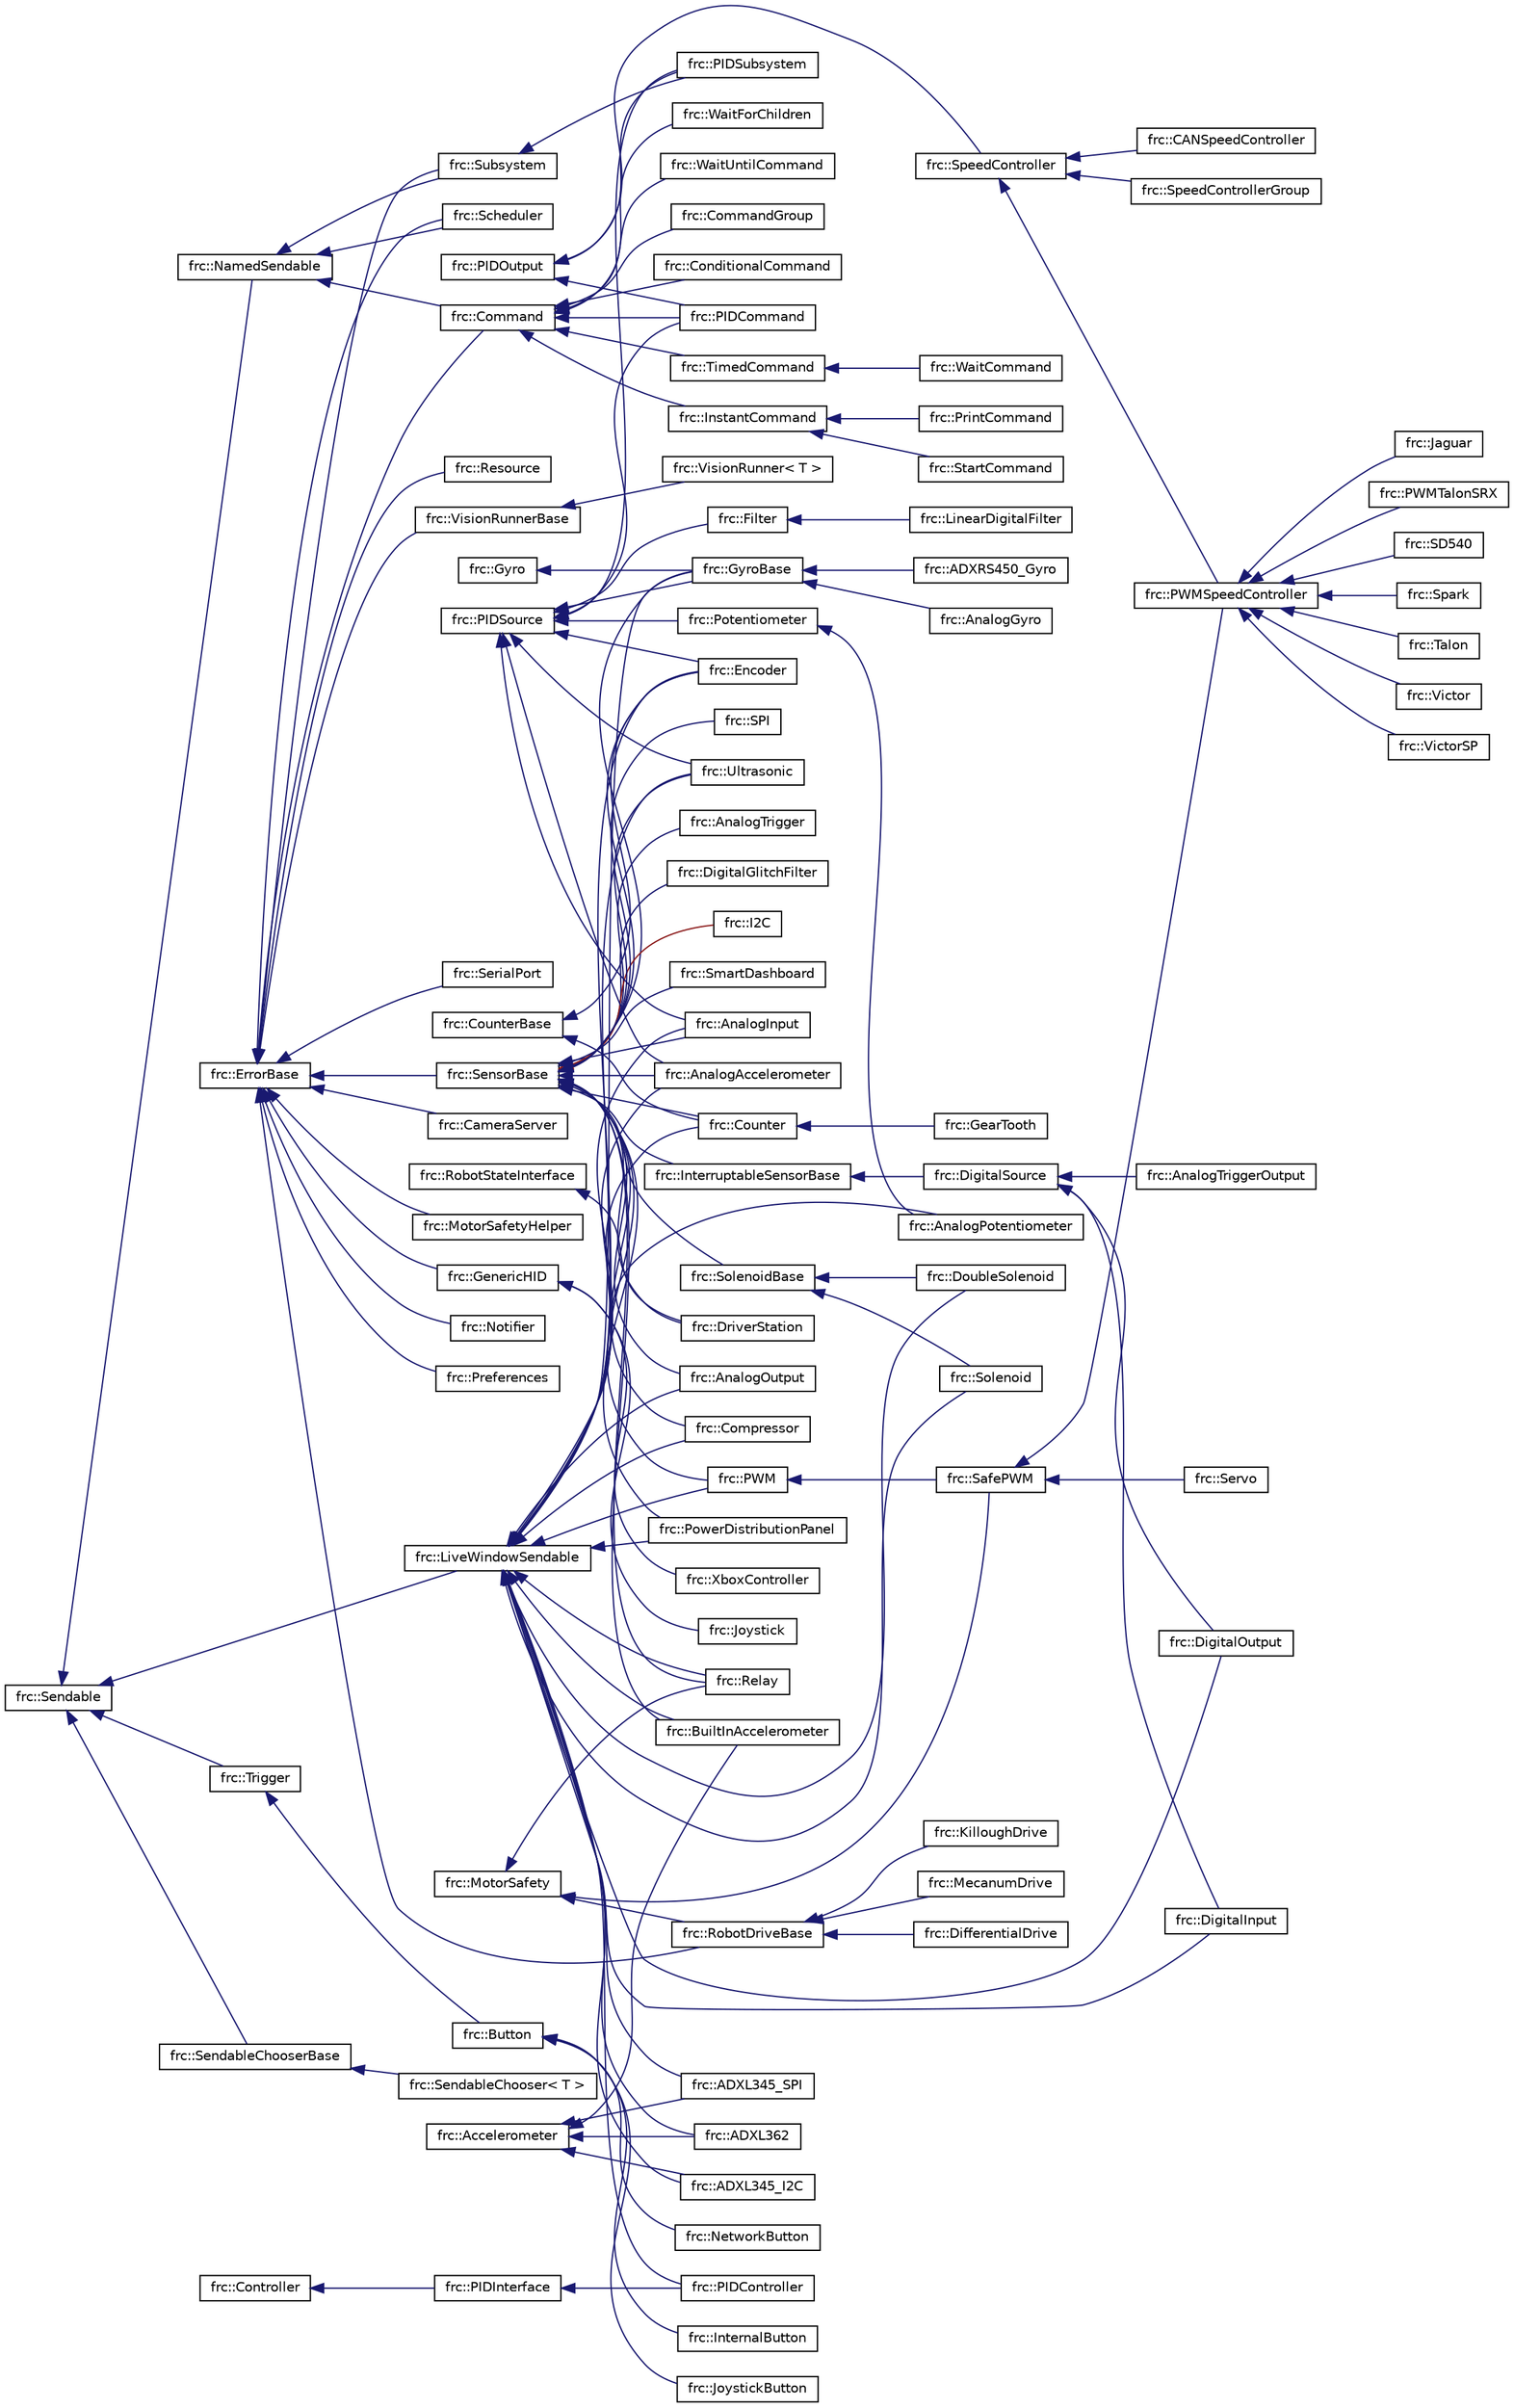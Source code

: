 digraph "Graphical Class Hierarchy"
{
  edge [fontname="Helvetica",fontsize="10",labelfontname="Helvetica",labelfontsize="10"];
  node [fontname="Helvetica",fontsize="10",shape=record];
  rankdir="LR";
  Node1 [label="frc::Accelerometer",height=0.2,width=0.4,color="black", fillcolor="white", style="filled",URL="$classfrc_1_1Accelerometer.html",tooltip="Interface for 3-axis accelerometers. "];
  Node1 -> Node2 [dir="back",color="midnightblue",fontsize="10",style="solid",fontname="Helvetica"];
  Node2 [label="frc::ADXL345_I2C",height=0.2,width=0.4,color="black", fillcolor="white", style="filled",URL="$classfrc_1_1ADXL345__I2C.html",tooltip="ADXL345 Accelerometer on I2C. "];
  Node1 -> Node3 [dir="back",color="midnightblue",fontsize="10",style="solid",fontname="Helvetica"];
  Node3 [label="frc::ADXL345_SPI",height=0.2,width=0.4,color="black", fillcolor="white", style="filled",URL="$classfrc_1_1ADXL345__SPI.html",tooltip="ADXL345 Accelerometer on SPI. "];
  Node1 -> Node4 [dir="back",color="midnightblue",fontsize="10",style="solid",fontname="Helvetica"];
  Node4 [label="frc::ADXL362",height=0.2,width=0.4,color="black", fillcolor="white", style="filled",URL="$classfrc_1_1ADXL362.html",tooltip="ADXL362 SPI Accelerometer. "];
  Node1 -> Node5 [dir="back",color="midnightblue",fontsize="10",style="solid",fontname="Helvetica"];
  Node5 [label="frc::BuiltInAccelerometer",height=0.2,width=0.4,color="black", fillcolor="white", style="filled",URL="$classfrc_1_1BuiltInAccelerometer.html",tooltip="Built-in accelerometer. "];
  Node6 [label="frc::Controller",height=0.2,width=0.4,color="black", fillcolor="white", style="filled",URL="$classfrc_1_1Controller.html",tooltip="Interface for Controllers. "];
  Node6 -> Node7 [dir="back",color="midnightblue",fontsize="10",style="solid",fontname="Helvetica"];
  Node7 [label="frc::PIDInterface",height=0.2,width=0.4,color="black", fillcolor="white", style="filled",URL="$classfrc_1_1PIDInterface.html"];
  Node7 -> Node8 [dir="back",color="midnightblue",fontsize="10",style="solid",fontname="Helvetica"];
  Node8 [label="frc::PIDController",height=0.2,width=0.4,color="black", fillcolor="white", style="filled",URL="$classfrc_1_1PIDController.html",tooltip="Class implements a PID Control Loop. "];
  Node9 [label="frc::CounterBase",height=0.2,width=0.4,color="black", fillcolor="white", style="filled",URL="$classfrc_1_1CounterBase.html",tooltip="Interface for counting the number of ticks on a digital input channel. "];
  Node9 -> Node10 [dir="back",color="midnightblue",fontsize="10",style="solid",fontname="Helvetica"];
  Node10 [label="frc::Counter",height=0.2,width=0.4,color="black", fillcolor="white", style="filled",URL="$classfrc_1_1Counter.html",tooltip="Class for counting the number of ticks on a digital input channel. "];
  Node10 -> Node11 [dir="back",color="midnightblue",fontsize="10",style="solid",fontname="Helvetica"];
  Node11 [label="frc::GearTooth",height=0.2,width=0.4,color="black", fillcolor="white", style="filled",URL="$classfrc_1_1GearTooth.html",tooltip="Alias for counter class. "];
  Node9 -> Node12 [dir="back",color="midnightblue",fontsize="10",style="solid",fontname="Helvetica"];
  Node12 [label="frc::Encoder",height=0.2,width=0.4,color="black", fillcolor="white", style="filled",URL="$classfrc_1_1Encoder.html",tooltip="Class to read quad encoders. "];
  Node13 [label="frc::ErrorBase",height=0.2,width=0.4,color="black", fillcolor="white", style="filled",URL="$classfrc_1_1ErrorBase.html",tooltip="Base class for most objects. "];
  Node13 -> Node14 [dir="back",color="midnightblue",fontsize="10",style="solid",fontname="Helvetica"];
  Node14 [label="frc::CameraServer",height=0.2,width=0.4,color="black", fillcolor="white", style="filled",URL="$classfrc_1_1CameraServer.html",tooltip="Singleton class for creating and keeping camera servers. "];
  Node13 -> Node15 [dir="back",color="midnightblue",fontsize="10",style="solid",fontname="Helvetica"];
  Node15 [label="frc::Command",height=0.2,width=0.4,color="black", fillcolor="white", style="filled",URL="$classfrc_1_1Command.html",tooltip="The Command class is at the very core of the entire command framework. "];
  Node15 -> Node16 [dir="back",color="midnightblue",fontsize="10",style="solid",fontname="Helvetica"];
  Node16 [label="frc::CommandGroup",height=0.2,width=0.4,color="black", fillcolor="white", style="filled",URL="$classfrc_1_1CommandGroup.html",tooltip="A CommandGroup is a list of commands which are executed in sequence. "];
  Node15 -> Node17 [dir="back",color="midnightblue",fontsize="10",style="solid",fontname="Helvetica"];
  Node17 [label="frc::ConditionalCommand",height=0.2,width=0.4,color="black", fillcolor="white", style="filled",URL="$classfrc_1_1ConditionalCommand.html",tooltip="A ConditionalCommand is a Command that starts one of two commands. "];
  Node15 -> Node18 [dir="back",color="midnightblue",fontsize="10",style="solid",fontname="Helvetica"];
  Node18 [label="frc::InstantCommand",height=0.2,width=0.4,color="black", fillcolor="white", style="filled",URL="$classfrc_1_1InstantCommand.html",tooltip="This command will execute once, then finish immediately afterward. "];
  Node18 -> Node19 [dir="back",color="midnightblue",fontsize="10",style="solid",fontname="Helvetica"];
  Node19 [label="frc::PrintCommand",height=0.2,width=0.4,color="black", fillcolor="white", style="filled",URL="$classfrc_1_1PrintCommand.html"];
  Node18 -> Node20 [dir="back",color="midnightblue",fontsize="10",style="solid",fontname="Helvetica"];
  Node20 [label="frc::StartCommand",height=0.2,width=0.4,color="black", fillcolor="white", style="filled",URL="$classfrc_1_1StartCommand.html"];
  Node15 -> Node21 [dir="back",color="midnightblue",fontsize="10",style="solid",fontname="Helvetica"];
  Node21 [label="frc::PIDCommand",height=0.2,width=0.4,color="black", fillcolor="white", style="filled",URL="$classfrc_1_1PIDCommand.html"];
  Node15 -> Node22 [dir="back",color="midnightblue",fontsize="10",style="solid",fontname="Helvetica"];
  Node22 [label="frc::TimedCommand",height=0.2,width=0.4,color="black", fillcolor="white", style="filled",URL="$classfrc_1_1TimedCommand.html",tooltip="A TimedCommand will wait for a timeout before finishing. "];
  Node22 -> Node23 [dir="back",color="midnightblue",fontsize="10",style="solid",fontname="Helvetica"];
  Node23 [label="frc::WaitCommand",height=0.2,width=0.4,color="black", fillcolor="white", style="filled",URL="$classfrc_1_1WaitCommand.html"];
  Node15 -> Node24 [dir="back",color="midnightblue",fontsize="10",style="solid",fontname="Helvetica"];
  Node24 [label="frc::WaitForChildren",height=0.2,width=0.4,color="black", fillcolor="white", style="filled",URL="$classfrc_1_1WaitForChildren.html"];
  Node15 -> Node25 [dir="back",color="midnightblue",fontsize="10",style="solid",fontname="Helvetica"];
  Node25 [label="frc::WaitUntilCommand",height=0.2,width=0.4,color="black", fillcolor="white", style="filled",URL="$classfrc_1_1WaitUntilCommand.html"];
  Node13 -> Node26 [dir="back",color="midnightblue",fontsize="10",style="solid",fontname="Helvetica"];
  Node26 [label="frc::GenericHID",height=0.2,width=0.4,color="black", fillcolor="white", style="filled",URL="$classfrc_1_1GenericHID.html",tooltip="GenericHID Interface. "];
  Node26 -> Node27 [dir="back",color="midnightblue",fontsize="10",style="solid",fontname="Helvetica"];
  Node27 [label="frc::Joystick",height=0.2,width=0.4,color="black", fillcolor="white", style="filled",URL="$classfrc_1_1Joystick.html",tooltip="Handle input from standard Joysticks connected to the Driver Station. "];
  Node26 -> Node28 [dir="back",color="midnightblue",fontsize="10",style="solid",fontname="Helvetica"];
  Node28 [label="frc::XboxController",height=0.2,width=0.4,color="black", fillcolor="white", style="filled",URL="$classfrc_1_1XboxController.html",tooltip="Handle input from Xbox 360 or Xbox One controllers connected to the Driver Station. "];
  Node13 -> Node29 [dir="back",color="midnightblue",fontsize="10",style="solid",fontname="Helvetica"];
  Node29 [label="frc::MotorSafetyHelper",height=0.2,width=0.4,color="black", fillcolor="white", style="filled",URL="$classfrc_1_1MotorSafetyHelper.html"];
  Node13 -> Node30 [dir="back",color="midnightblue",fontsize="10",style="solid",fontname="Helvetica"];
  Node30 [label="frc::Notifier",height=0.2,width=0.4,color="black", fillcolor="white", style="filled",URL="$classfrc_1_1Notifier.html"];
  Node13 -> Node31 [dir="back",color="midnightblue",fontsize="10",style="solid",fontname="Helvetica"];
  Node31 [label="frc::Preferences",height=0.2,width=0.4,color="black", fillcolor="white", style="filled",URL="$classfrc_1_1Preferences.html",tooltip="The preferences class provides a relatively simple way to save important values to the roboRIO to acc..."];
  Node13 -> Node32 [dir="back",color="midnightblue",fontsize="10",style="solid",fontname="Helvetica"];
  Node32 [label="frc::Resource",height=0.2,width=0.4,color="black", fillcolor="white", style="filled",URL="$classfrc_1_1Resource.html",tooltip="The Resource class is a convenient way to track allocated resources. "];
  Node13 -> Node33 [dir="back",color="midnightblue",fontsize="10",style="solid",fontname="Helvetica"];
  Node33 [label="frc::RobotDriveBase",height=0.2,width=0.4,color="black", fillcolor="white", style="filled",URL="$classfrc_1_1RobotDriveBase.html",tooltip="Common base class for drive platforms. "];
  Node33 -> Node34 [dir="back",color="midnightblue",fontsize="10",style="solid",fontname="Helvetica"];
  Node34 [label="frc::DifferentialDrive",height=0.2,width=0.4,color="black", fillcolor="white", style="filled",URL="$classfrc_1_1DifferentialDrive.html",tooltip="A class for driving differential drive/skid-steer drive platforms such as the Kit of Parts drive base..."];
  Node33 -> Node35 [dir="back",color="midnightblue",fontsize="10",style="solid",fontname="Helvetica"];
  Node35 [label="frc::KilloughDrive",height=0.2,width=0.4,color="black", fillcolor="white", style="filled",URL="$classfrc_1_1KilloughDrive.html",tooltip="A class for driving Killough drive platforms. "];
  Node33 -> Node36 [dir="back",color="midnightblue",fontsize="10",style="solid",fontname="Helvetica"];
  Node36 [label="frc::MecanumDrive",height=0.2,width=0.4,color="black", fillcolor="white", style="filled",URL="$classfrc_1_1MecanumDrive.html",tooltip="A class for driving Mecanum drive platforms. "];
  Node13 -> Node37 [dir="back",color="midnightblue",fontsize="10",style="solid",fontname="Helvetica"];
  Node37 [label="frc::Scheduler",height=0.2,width=0.4,color="black", fillcolor="white", style="filled",URL="$classfrc_1_1Scheduler.html"];
  Node13 -> Node38 [dir="back",color="midnightblue",fontsize="10",style="solid",fontname="Helvetica"];
  Node38 [label="frc::SensorBase",height=0.2,width=0.4,color="black", fillcolor="white", style="filled",URL="$classfrc_1_1SensorBase.html",tooltip="Base class for all sensors. "];
  Node38 -> Node39 [dir="back",color="midnightblue",fontsize="10",style="solid",fontname="Helvetica"];
  Node39 [label="frc::AnalogAccelerometer",height=0.2,width=0.4,color="black", fillcolor="white", style="filled",URL="$classfrc_1_1AnalogAccelerometer.html",tooltip="Handle operation of an analog accelerometer. "];
  Node38 -> Node40 [dir="back",color="midnightblue",fontsize="10",style="solid",fontname="Helvetica"];
  Node40 [label="frc::AnalogInput",height=0.2,width=0.4,color="black", fillcolor="white", style="filled",URL="$classfrc_1_1AnalogInput.html",tooltip="Analog input class. "];
  Node38 -> Node41 [dir="back",color="midnightblue",fontsize="10",style="solid",fontname="Helvetica"];
  Node41 [label="frc::AnalogOutput",height=0.2,width=0.4,color="black", fillcolor="white", style="filled",URL="$classfrc_1_1AnalogOutput.html",tooltip="MXP analog output class. "];
  Node38 -> Node42 [dir="back",color="midnightblue",fontsize="10",style="solid",fontname="Helvetica"];
  Node42 [label="frc::AnalogTrigger",height=0.2,width=0.4,color="black", fillcolor="white", style="filled",URL="$classfrc_1_1AnalogTrigger.html"];
  Node38 -> Node5 [dir="back",color="midnightblue",fontsize="10",style="solid",fontname="Helvetica"];
  Node38 -> Node43 [dir="back",color="midnightblue",fontsize="10",style="solid",fontname="Helvetica"];
  Node43 [label="frc::Compressor",height=0.2,width=0.4,color="black", fillcolor="white", style="filled",URL="$classfrc_1_1Compressor.html",tooltip="Class for operating a compressor connected to a PCM (Pneumatic Control Module). "];
  Node38 -> Node10 [dir="back",color="midnightblue",fontsize="10",style="solid",fontname="Helvetica"];
  Node38 -> Node44 [dir="back",color="midnightblue",fontsize="10",style="solid",fontname="Helvetica"];
  Node44 [label="frc::DigitalGlitchFilter",height=0.2,width=0.4,color="black", fillcolor="white", style="filled",URL="$classfrc_1_1DigitalGlitchFilter.html",tooltip="Class to enable glitch filtering on a set of digital inputs. "];
  Node38 -> Node45 [dir="back",color="midnightblue",fontsize="10",style="solid",fontname="Helvetica"];
  Node45 [label="frc::DriverStation",height=0.2,width=0.4,color="black", fillcolor="white", style="filled",URL="$classfrc_1_1DriverStation.html",tooltip="Provide access to the network communication data to / from the Driver Station. "];
  Node38 -> Node12 [dir="back",color="midnightblue",fontsize="10",style="solid",fontname="Helvetica"];
  Node38 -> Node46 [dir="back",color="midnightblue",fontsize="10",style="solid",fontname="Helvetica"];
  Node46 [label="frc::GyroBase",height=0.2,width=0.4,color="black", fillcolor="white", style="filled",URL="$classfrc_1_1GyroBase.html",tooltip="GyroBase is the common base class for Gyro implementations such as AnalogGyro. "];
  Node46 -> Node47 [dir="back",color="midnightblue",fontsize="10",style="solid",fontname="Helvetica"];
  Node47 [label="frc::ADXRS450_Gyro",height=0.2,width=0.4,color="black", fillcolor="white", style="filled",URL="$classfrc_1_1ADXRS450__Gyro.html",tooltip="Use a rate gyro to return the robots heading relative to a starting position. "];
  Node46 -> Node48 [dir="back",color="midnightblue",fontsize="10",style="solid",fontname="Helvetica"];
  Node48 [label="frc::AnalogGyro",height=0.2,width=0.4,color="black", fillcolor="white", style="filled",URL="$classfrc_1_1AnalogGyro.html",tooltip="Use a rate gyro to return the robots heading relative to a starting position. "];
  Node38 -> Node49 [dir="back",color="firebrick4",fontsize="10",style="solid",fontname="Helvetica"];
  Node49 [label="frc::I2C",height=0.2,width=0.4,color="black", fillcolor="white", style="filled",URL="$classfrc_1_1I2C.html",tooltip="I2C bus interface class. "];
  Node38 -> Node50 [dir="back",color="midnightblue",fontsize="10",style="solid",fontname="Helvetica"];
  Node50 [label="frc::InterruptableSensorBase",height=0.2,width=0.4,color="black", fillcolor="white", style="filled",URL="$classfrc_1_1InterruptableSensorBase.html"];
  Node50 -> Node51 [dir="back",color="midnightblue",fontsize="10",style="solid",fontname="Helvetica"];
  Node51 [label="frc::DigitalSource",height=0.2,width=0.4,color="black", fillcolor="white", style="filled",URL="$classfrc_1_1DigitalSource.html",tooltip="DigitalSource Interface. "];
  Node51 -> Node52 [dir="back",color="midnightblue",fontsize="10",style="solid",fontname="Helvetica"];
  Node52 [label="frc::AnalogTriggerOutput",height=0.2,width=0.4,color="black", fillcolor="white", style="filled",URL="$classfrc_1_1AnalogTriggerOutput.html",tooltip="Class to represent a specific output from an analog trigger. "];
  Node51 -> Node53 [dir="back",color="midnightblue",fontsize="10",style="solid",fontname="Helvetica"];
  Node53 [label="frc::DigitalInput",height=0.2,width=0.4,color="black", fillcolor="white", style="filled",URL="$classfrc_1_1DigitalInput.html",tooltip="Class to read a digital input. "];
  Node51 -> Node54 [dir="back",color="midnightblue",fontsize="10",style="solid",fontname="Helvetica"];
  Node54 [label="frc::DigitalOutput",height=0.2,width=0.4,color="black", fillcolor="white", style="filled",URL="$classfrc_1_1DigitalOutput.html",tooltip="Class to write to digital outputs. "];
  Node38 -> Node55 [dir="back",color="midnightblue",fontsize="10",style="solid",fontname="Helvetica"];
  Node55 [label="frc::PowerDistributionPanel",height=0.2,width=0.4,color="black", fillcolor="white", style="filled",URL="$classfrc_1_1PowerDistributionPanel.html",tooltip="Class for getting voltage, current, temperature, power and energy from the CAN PDP. "];
  Node38 -> Node56 [dir="back",color="midnightblue",fontsize="10",style="solid",fontname="Helvetica"];
  Node56 [label="frc::PWM",height=0.2,width=0.4,color="black", fillcolor="white", style="filled",URL="$classfrc_1_1PWM.html",tooltip="Class implements the PWM generation in the FPGA. "];
  Node56 -> Node57 [dir="back",color="midnightblue",fontsize="10",style="solid",fontname="Helvetica"];
  Node57 [label="frc::SafePWM",height=0.2,width=0.4,color="black", fillcolor="white", style="filled",URL="$classfrc_1_1SafePWM.html",tooltip="A safe version of the PWM class. "];
  Node57 -> Node58 [dir="back",color="midnightblue",fontsize="10",style="solid",fontname="Helvetica"];
  Node58 [label="frc::PWMSpeedController",height=0.2,width=0.4,color="black", fillcolor="white", style="filled",URL="$classfrc_1_1PWMSpeedController.html",tooltip="Common base class for all PWM Speed Controllers. "];
  Node58 -> Node59 [dir="back",color="midnightblue",fontsize="10",style="solid",fontname="Helvetica"];
  Node59 [label="frc::Jaguar",height=0.2,width=0.4,color="black", fillcolor="white", style="filled",URL="$classfrc_1_1Jaguar.html",tooltip="Luminary Micro / Vex Robotics Jaguar Speed Controller with PWM control. "];
  Node58 -> Node60 [dir="back",color="midnightblue",fontsize="10",style="solid",fontname="Helvetica"];
  Node60 [label="frc::PWMTalonSRX",height=0.2,width=0.4,color="black", fillcolor="white", style="filled",URL="$classfrc_1_1PWMTalonSRX.html",tooltip="Cross the Road Electronics (CTRE) Talon SRX Speed Controller with PWM control. "];
  Node58 -> Node61 [dir="back",color="midnightblue",fontsize="10",style="solid",fontname="Helvetica"];
  Node61 [label="frc::SD540",height=0.2,width=0.4,color="black", fillcolor="white", style="filled",URL="$classfrc_1_1SD540.html",tooltip="Mindsensors SD540 Speed Controller. "];
  Node58 -> Node62 [dir="back",color="midnightblue",fontsize="10",style="solid",fontname="Helvetica"];
  Node62 [label="frc::Spark",height=0.2,width=0.4,color="black", fillcolor="white", style="filled",URL="$classfrc_1_1Spark.html",tooltip="REV Robotics Speed Controller. "];
  Node58 -> Node63 [dir="back",color="midnightblue",fontsize="10",style="solid",fontname="Helvetica"];
  Node63 [label="frc::Talon",height=0.2,width=0.4,color="black", fillcolor="white", style="filled",URL="$classfrc_1_1Talon.html",tooltip="Cross the Road Electronics (CTRE) Talon and Talon SR Speed Controller. "];
  Node58 -> Node64 [dir="back",color="midnightblue",fontsize="10",style="solid",fontname="Helvetica"];
  Node64 [label="frc::Victor",height=0.2,width=0.4,color="black", fillcolor="white", style="filled",URL="$classfrc_1_1Victor.html",tooltip="Vex Robotics Victor 888 Speed Controller. "];
  Node58 -> Node65 [dir="back",color="midnightblue",fontsize="10",style="solid",fontname="Helvetica"];
  Node65 [label="frc::VictorSP",height=0.2,width=0.4,color="black", fillcolor="white", style="filled",URL="$classfrc_1_1VictorSP.html",tooltip="Vex Robotics Victor SP Speed Controller. "];
  Node57 -> Node66 [dir="back",color="midnightblue",fontsize="10",style="solid",fontname="Helvetica"];
  Node66 [label="frc::Servo",height=0.2,width=0.4,color="black", fillcolor="white", style="filled",URL="$classfrc_1_1Servo.html",tooltip="Standard hobby style servo. "];
  Node38 -> Node67 [dir="back",color="midnightblue",fontsize="10",style="solid",fontname="Helvetica"];
  Node67 [label="frc::Relay",height=0.2,width=0.4,color="black", fillcolor="white", style="filled",URL="$classfrc_1_1Relay.html",tooltip="Class for Spike style relay outputs. "];
  Node38 -> Node68 [dir="back",color="midnightblue",fontsize="10",style="solid",fontname="Helvetica"];
  Node68 [label="frc::SmartDashboard",height=0.2,width=0.4,color="black", fillcolor="white", style="filled",URL="$classfrc_1_1SmartDashboard.html"];
  Node38 -> Node69 [dir="back",color="midnightblue",fontsize="10",style="solid",fontname="Helvetica"];
  Node69 [label="frc::SolenoidBase",height=0.2,width=0.4,color="black", fillcolor="white", style="filled",URL="$classfrc_1_1SolenoidBase.html",tooltip="SolenoidBase class is the common base class for the Solenoid and DoubleSolenoid classes. "];
  Node69 -> Node70 [dir="back",color="midnightblue",fontsize="10",style="solid",fontname="Helvetica"];
  Node70 [label="frc::DoubleSolenoid",height=0.2,width=0.4,color="black", fillcolor="white", style="filled",URL="$classfrc_1_1DoubleSolenoid.html",tooltip="DoubleSolenoid class for running 2 channels of high voltage Digital Output (PCM). ..."];
  Node69 -> Node71 [dir="back",color="midnightblue",fontsize="10",style="solid",fontname="Helvetica"];
  Node71 [label="frc::Solenoid",height=0.2,width=0.4,color="black", fillcolor="white", style="filled",URL="$classfrc_1_1Solenoid.html",tooltip="Solenoid class for running high voltage Digital Output (PCM). "];
  Node38 -> Node72 [dir="back",color="midnightblue",fontsize="10",style="solid",fontname="Helvetica"];
  Node72 [label="frc::SPI",height=0.2,width=0.4,color="black", fillcolor="white", style="filled",URL="$classfrc_1_1SPI.html",tooltip="SPI bus interface class. "];
  Node38 -> Node73 [dir="back",color="midnightblue",fontsize="10",style="solid",fontname="Helvetica"];
  Node73 [label="frc::Ultrasonic",height=0.2,width=0.4,color="black", fillcolor="white", style="filled",URL="$classfrc_1_1Ultrasonic.html",tooltip="Ultrasonic rangefinder class. "];
  Node13 -> Node74 [dir="back",color="midnightblue",fontsize="10",style="solid",fontname="Helvetica"];
  Node74 [label="frc::SerialPort",height=0.2,width=0.4,color="black", fillcolor="white", style="filled",URL="$classfrc_1_1SerialPort.html",tooltip="Driver for the RS-232 serial port on the roboRIO. "];
  Node13 -> Node75 [dir="back",color="midnightblue",fontsize="10",style="solid",fontname="Helvetica"];
  Node75 [label="frc::Subsystem",height=0.2,width=0.4,color="black", fillcolor="white", style="filled",URL="$classfrc_1_1Subsystem.html"];
  Node75 -> Node76 [dir="back",color="midnightblue",fontsize="10",style="solid",fontname="Helvetica"];
  Node76 [label="frc::PIDSubsystem",height=0.2,width=0.4,color="black", fillcolor="white", style="filled",URL="$classfrc_1_1PIDSubsystem.html",tooltip="This class is designed to handle the case where there is a Subsystem which uses a single PIDControlle..."];
  Node13 -> Node77 [dir="back",color="midnightblue",fontsize="10",style="solid",fontname="Helvetica"];
  Node77 [label="frc::VisionRunnerBase",height=0.2,width=0.4,color="black", fillcolor="white", style="filled",URL="$classfrc_1_1VisionRunnerBase.html",tooltip="Non-template base class for VisionRunner. "];
  Node77 -> Node78 [dir="back",color="midnightblue",fontsize="10",style="solid",fontname="Helvetica"];
  Node78 [label="frc::VisionRunner\< T \>",height=0.2,width=0.4,color="black", fillcolor="white", style="filled",URL="$classfrc_1_1VisionRunner.html",tooltip="A vision runner is a convenient wrapper object to make it easy to run vision pipelines from robot cod..."];
  Node79 [label="frc::Gyro",height=0.2,width=0.4,color="black", fillcolor="white", style="filled",URL="$classfrc_1_1Gyro.html",tooltip="Interface for yaw rate gyros. "];
  Node79 -> Node46 [dir="back",color="midnightblue",fontsize="10",style="solid",fontname="Helvetica"];
  Node80 [label="frc::MotorSafety",height=0.2,width=0.4,color="black", fillcolor="white", style="filled",URL="$classfrc_1_1MotorSafety.html"];
  Node80 -> Node67 [dir="back",color="midnightblue",fontsize="10",style="solid",fontname="Helvetica"];
  Node80 -> Node33 [dir="back",color="midnightblue",fontsize="10",style="solid",fontname="Helvetica"];
  Node80 -> Node57 [dir="back",color="midnightblue",fontsize="10",style="solid",fontname="Helvetica"];
  Node81 [label="frc::PIDOutput",height=0.2,width=0.4,color="black", fillcolor="white", style="filled",URL="$classfrc_1_1PIDOutput.html",tooltip="PIDOutput interface is a generic output for the PID class. "];
  Node81 -> Node21 [dir="back",color="midnightblue",fontsize="10",style="solid",fontname="Helvetica"];
  Node81 -> Node76 [dir="back",color="midnightblue",fontsize="10",style="solid",fontname="Helvetica"];
  Node81 -> Node82 [dir="back",color="midnightblue",fontsize="10",style="solid",fontname="Helvetica"];
  Node82 [label="frc::SpeedController",height=0.2,width=0.4,color="black", fillcolor="white", style="filled",URL="$classfrc_1_1SpeedController.html",tooltip="Interface for speed controlling devices. "];
  Node82 -> Node83 [dir="back",color="midnightblue",fontsize="10",style="solid",fontname="Helvetica"];
  Node83 [label="frc::CANSpeedController",height=0.2,width=0.4,color="black", fillcolor="white", style="filled",URL="$classfrc_1_1CANSpeedController.html",tooltip="Interface for \"smart\" CAN-based speed controllers. "];
  Node82 -> Node58 [dir="back",color="midnightblue",fontsize="10",style="solid",fontname="Helvetica"];
  Node82 -> Node84 [dir="back",color="midnightblue",fontsize="10",style="solid",fontname="Helvetica"];
  Node84 [label="frc::SpeedControllerGroup",height=0.2,width=0.4,color="black", fillcolor="white", style="filled",URL="$classfrc_1_1SpeedControllerGroup.html"];
  Node85 [label="frc::PIDSource",height=0.2,width=0.4,color="black", fillcolor="white", style="filled",URL="$classfrc_1_1PIDSource.html",tooltip="PIDSource interface is a generic sensor source for the PID class. "];
  Node85 -> Node39 [dir="back",color="midnightblue",fontsize="10",style="solid",fontname="Helvetica"];
  Node85 -> Node40 [dir="back",color="midnightblue",fontsize="10",style="solid",fontname="Helvetica"];
  Node85 -> Node12 [dir="back",color="midnightblue",fontsize="10",style="solid",fontname="Helvetica"];
  Node85 -> Node86 [dir="back",color="midnightblue",fontsize="10",style="solid",fontname="Helvetica"];
  Node86 [label="frc::Filter",height=0.2,width=0.4,color="black", fillcolor="white", style="filled",URL="$classfrc_1_1Filter.html",tooltip="Interface for filters. "];
  Node86 -> Node87 [dir="back",color="midnightblue",fontsize="10",style="solid",fontname="Helvetica"];
  Node87 [label="frc::LinearDigitalFilter",height=0.2,width=0.4,color="black", fillcolor="white", style="filled",URL="$classfrc_1_1LinearDigitalFilter.html",tooltip="This class implements a linear, digital filter. "];
  Node85 -> Node46 [dir="back",color="midnightblue",fontsize="10",style="solid",fontname="Helvetica"];
  Node85 -> Node21 [dir="back",color="midnightblue",fontsize="10",style="solid",fontname="Helvetica"];
  Node85 -> Node76 [dir="back",color="midnightblue",fontsize="10",style="solid",fontname="Helvetica"];
  Node85 -> Node88 [dir="back",color="midnightblue",fontsize="10",style="solid",fontname="Helvetica"];
  Node88 [label="frc::Potentiometer",height=0.2,width=0.4,color="black", fillcolor="white", style="filled",URL="$classfrc_1_1Potentiometer.html",tooltip="Interface for potentiometers. "];
  Node88 -> Node89 [dir="back",color="midnightblue",fontsize="10",style="solid",fontname="Helvetica"];
  Node89 [label="frc::AnalogPotentiometer",height=0.2,width=0.4,color="black", fillcolor="white", style="filled",URL="$classfrc_1_1AnalogPotentiometer.html",tooltip="Class for reading analog potentiometers. "];
  Node85 -> Node73 [dir="back",color="midnightblue",fontsize="10",style="solid",fontname="Helvetica"];
  Node90 [label="frc::RobotStateInterface",height=0.2,width=0.4,color="black", fillcolor="white", style="filled",URL="$classfrc_1_1RobotStateInterface.html"];
  Node90 -> Node45 [dir="back",color="midnightblue",fontsize="10",style="solid",fontname="Helvetica"];
  Node91 [label="frc::Sendable",height=0.2,width=0.4,color="black", fillcolor="white", style="filled",URL="$classfrc_1_1Sendable.html"];
  Node91 -> Node92 [dir="back",color="midnightblue",fontsize="10",style="solid",fontname="Helvetica"];
  Node92 [label="frc::LiveWindowSendable",height=0.2,width=0.4,color="black", fillcolor="white", style="filled",URL="$classfrc_1_1LiveWindowSendable.html",tooltip="Live Window Sendable is a special type of object sendable to the live window. "];
  Node92 -> Node2 [dir="back",color="midnightblue",fontsize="10",style="solid",fontname="Helvetica"];
  Node92 -> Node3 [dir="back",color="midnightblue",fontsize="10",style="solid",fontname="Helvetica"];
  Node92 -> Node4 [dir="back",color="midnightblue",fontsize="10",style="solid",fontname="Helvetica"];
  Node92 -> Node39 [dir="back",color="midnightblue",fontsize="10",style="solid",fontname="Helvetica"];
  Node92 -> Node40 [dir="back",color="midnightblue",fontsize="10",style="solid",fontname="Helvetica"];
  Node92 -> Node41 [dir="back",color="midnightblue",fontsize="10",style="solid",fontname="Helvetica"];
  Node92 -> Node89 [dir="back",color="midnightblue",fontsize="10",style="solid",fontname="Helvetica"];
  Node92 -> Node5 [dir="back",color="midnightblue",fontsize="10",style="solid",fontname="Helvetica"];
  Node92 -> Node43 [dir="back",color="midnightblue",fontsize="10",style="solid",fontname="Helvetica"];
  Node92 -> Node10 [dir="back",color="midnightblue",fontsize="10",style="solid",fontname="Helvetica"];
  Node92 -> Node53 [dir="back",color="midnightblue",fontsize="10",style="solid",fontname="Helvetica"];
  Node92 -> Node54 [dir="back",color="midnightblue",fontsize="10",style="solid",fontname="Helvetica"];
  Node92 -> Node70 [dir="back",color="midnightblue",fontsize="10",style="solid",fontname="Helvetica"];
  Node92 -> Node12 [dir="back",color="midnightblue",fontsize="10",style="solid",fontname="Helvetica"];
  Node92 -> Node46 [dir="back",color="midnightblue",fontsize="10",style="solid",fontname="Helvetica"];
  Node92 -> Node8 [dir="back",color="midnightblue",fontsize="10",style="solid",fontname="Helvetica"];
  Node92 -> Node55 [dir="back",color="midnightblue",fontsize="10",style="solid",fontname="Helvetica"];
  Node92 -> Node56 [dir="back",color="midnightblue",fontsize="10",style="solid",fontname="Helvetica"];
  Node92 -> Node67 [dir="back",color="midnightblue",fontsize="10",style="solid",fontname="Helvetica"];
  Node92 -> Node71 [dir="back",color="midnightblue",fontsize="10",style="solid",fontname="Helvetica"];
  Node92 -> Node73 [dir="back",color="midnightblue",fontsize="10",style="solid",fontname="Helvetica"];
  Node91 -> Node93 [dir="back",color="midnightblue",fontsize="10",style="solid",fontname="Helvetica"];
  Node93 [label="frc::NamedSendable",height=0.2,width=0.4,color="black", fillcolor="white", style="filled",URL="$classfrc_1_1NamedSendable.html",tooltip="The interface for sendable objects that gives the sendable a default name in the Smart Dashboard..."];
  Node93 -> Node15 [dir="back",color="midnightblue",fontsize="10",style="solid",fontname="Helvetica"];
  Node93 -> Node37 [dir="back",color="midnightblue",fontsize="10",style="solid",fontname="Helvetica"];
  Node93 -> Node75 [dir="back",color="midnightblue",fontsize="10",style="solid",fontname="Helvetica"];
  Node91 -> Node94 [dir="back",color="midnightblue",fontsize="10",style="solid",fontname="Helvetica"];
  Node94 [label="frc::SendableChooserBase",height=0.2,width=0.4,color="black", fillcolor="white", style="filled",URL="$classfrc_1_1SendableChooserBase.html",tooltip="This class is a non-template base class for SendableChooser. "];
  Node94 -> Node95 [dir="back",color="midnightblue",fontsize="10",style="solid",fontname="Helvetica"];
  Node95 [label="frc::SendableChooser\< T \>",height=0.2,width=0.4,color="black", fillcolor="white", style="filled",URL="$classfrc_1_1SendableChooser.html",tooltip="The SendableChooser class is a useful tool for presenting a selection of options to the SmartDashboar..."];
  Node91 -> Node96 [dir="back",color="midnightblue",fontsize="10",style="solid",fontname="Helvetica"];
  Node96 [label="frc::Trigger",height=0.2,width=0.4,color="black", fillcolor="white", style="filled",URL="$classfrc_1_1Trigger.html",tooltip="This class provides an easy way to link commands to inputs. "];
  Node96 -> Node97 [dir="back",color="midnightblue",fontsize="10",style="solid",fontname="Helvetica"];
  Node97 [label="frc::Button",height=0.2,width=0.4,color="black", fillcolor="white", style="filled",URL="$classfrc_1_1Button.html",tooltip="This class provides an easy way to link commands to OI inputs. "];
  Node97 -> Node98 [dir="back",color="midnightblue",fontsize="10",style="solid",fontname="Helvetica"];
  Node98 [label="frc::InternalButton",height=0.2,width=0.4,color="black", fillcolor="white", style="filled",URL="$classfrc_1_1InternalButton.html"];
  Node97 -> Node99 [dir="back",color="midnightblue",fontsize="10",style="solid",fontname="Helvetica"];
  Node99 [label="frc::JoystickButton",height=0.2,width=0.4,color="black", fillcolor="white", style="filled",URL="$classfrc_1_1JoystickButton.html"];
  Node97 -> Node100 [dir="back",color="midnightblue",fontsize="10",style="solid",fontname="Helvetica"];
  Node100 [label="frc::NetworkButton",height=0.2,width=0.4,color="black", fillcolor="white", style="filled",URL="$classfrc_1_1NetworkButton.html"];
}

